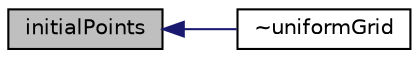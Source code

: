 digraph "initialPoints"
{
  bgcolor="transparent";
  edge [fontname="Helvetica",fontsize="10",labelfontname="Helvetica",labelfontsize="10"];
  node [fontname="Helvetica",fontsize="10",shape=record];
  rankdir="LR";
  Node8 [label="initialPoints",height=0.2,width=0.4,color="black", fillcolor="grey75", style="filled", fontcolor="black"];
  Node8 -> Node9 [dir="back",color="midnightblue",fontsize="10",style="solid",fontname="Helvetica"];
  Node9 [label="~uniformGrid",height=0.2,width=0.4,color="black",URL="$a32637.html#aeb657bef9089e5dc3585d8d9df5bc120",tooltip="Destructor. "];
}
